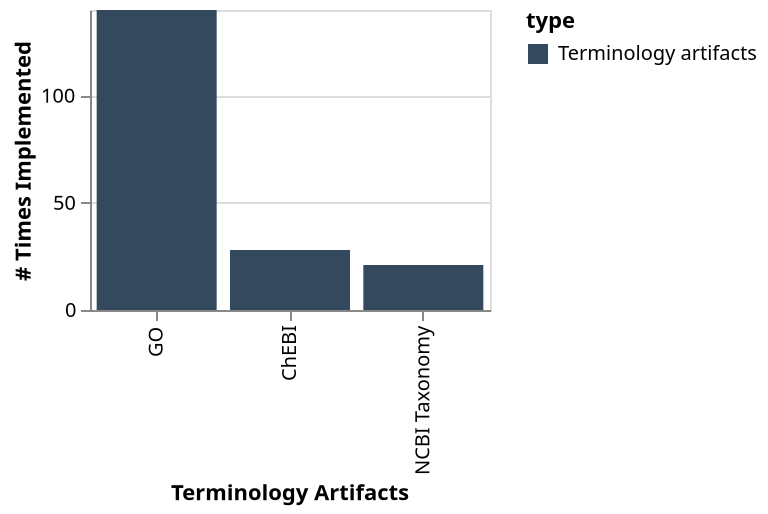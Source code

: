 {"$schema":"https://vega.github.io/schema/vega-lite/v2.json","data":{"values":[{"name":"GO","type":"Terminology artifacts","size":140,"index":9,"total":343},{"name":"ChEBI","type":"Terminology artifacts","size":28,"index":10,"total":343},{"name":"NCBI Taxonomy","type":"Terminology artifacts","size":21,"index":11,"total":343}]},"mark":"bar","encoding":{"y":{"field":"size","type":"quantitative","axis":{"title":"# Times Implemented"}},"x":{"field":"name","type":"nominal","axis":{"title":"Terminology Artifacts"},"sort":{"field":"type","order":"ascending"}},"color":{"field":"type","type":"nominal","scale":{"range":["#34495E"]}}},"config":{"facet":{"cell":{"strokeWidth":0}},"axis":{"domainWidth":1}},"width":200,"height":150}
